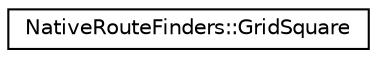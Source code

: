 digraph G
{
  edge [fontname="Helvetica",fontsize="10",labelfontname="Helvetica",labelfontsize="10"];
  node [fontname="Helvetica",fontsize="10",shape=record];
  rankdir="LR";
  Node1 [label="NativeRouteFinders::GridSquare",height=0.2,width=0.4,color="black", fillcolor="white", style="filled",URL="$class_native_route_finders_1_1_grid_square.html",tooltip="A square in a discretised environment."];
}
